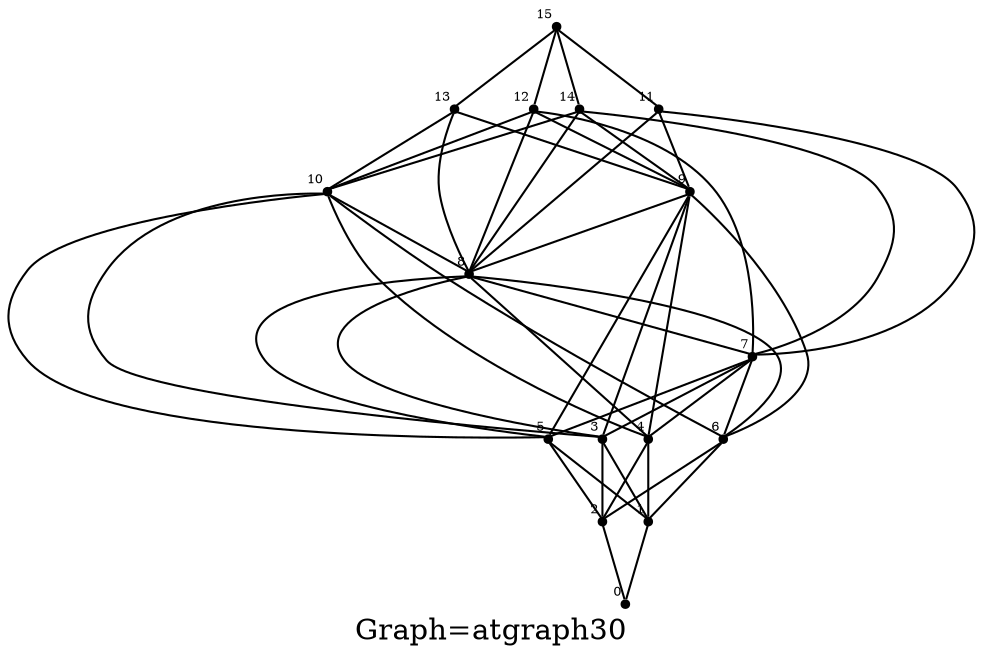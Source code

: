 /* Created by igraph 0.8.0-pre+0200568 */
graph {
  graph [
    label="Graph=atgraph30"
    labelloc=bottom
  ];
  0 [
    pos="0.000000,2.000000!"
    shape=point
    fontsize=6
    xlabel=0
  ];
  1 [
    pos="-0.100000,3.000000!"
    shape=point
    fontsize=6
    xlabel=1
  ];
  2 [
    pos="1.000000,2.000000!"
    shape=point
    fontsize=6
    xlabel=2
  ];
  3 [
    pos="0.900000,3.000000!"
    shape=point
    fontsize=6
    xlabel=3
  ];
  4 [
    pos="2.000000,2.000000!"
    shape=point
    fontsize=6
    xlabel=4
  ];
  5 [
    pos="1.900000,3.000000!"
    shape=point
    fontsize=6
    xlabel=5
  ];
  6 [
    pos="3.000000,2.000000!"
    shape=point
    fontsize=6
    xlabel=6
  ];
  7 [
    pos="2.900000,3.000000!"
    shape=point
    fontsize=6
    xlabel=7
  ];
  8 [
    pos="4.000000,2.000000!"
    shape=point
    fontsize=6
    xlabel=8
  ];
  9 [
    pos="3.900000,3.000000!"
    shape=point
    fontsize=6
    xlabel=9
  ];
  10 [
    pos="5.000000,0.000000!"
    shape=point
    fontsize=6
    xlabel=10
  ];
  11 [
    pos="4.900000,1.000000!"
    shape=point
    fontsize=6
    xlabel=11
  ];
  12 [
    pos="5.000000,2.000000!"
    shape=point
    fontsize=6
    xlabel=12
  ];
  13 [
    pos="4.900000,3.000000!"
    shape=point
    fontsize=6
    xlabel=13
  ];
  14 [
    pos="5.000000,4.000000!"
    shape=point
    fontsize=6
    xlabel=14
  ];
  15 [
    pos="4.900000,5.000000!"
    shape=point
    fontsize=6
    xlabel=15
  ];

  1 -- 0;
  2 -- 0;
  3 -- 1;
  4 -- 1;
  5 -- 1;
  6 -- 1;
  3 -- 2;
  4 -- 2;
  5 -- 2;
  6 -- 2;
  7 -- 3;
  8 -- 3;
  9 -- 3;
  10 -- 3;
  7 -- 4;
  8 -- 4;
  9 -- 4;
  10 -- 4;
  7 -- 5;
  8 -- 5;
  9 -- 5;
  10 -- 5;
  7 -- 6;
  8 -- 6;
  9 -- 6;
  10 -- 6;
  8 -- 7;
  11 -- 7;
  12 -- 7;
  14 -- 7;
  9 -- 8;
  10 -- 8;
  11 -- 8;
  12 -- 8;
  13 -- 8;
  14 -- 8;
  11 -- 9;
  12 -- 9;
  13 -- 9;
  14 -- 9;
  12 -- 10;
  13 -- 10;
  14 -- 10;
  15 -- 11;
  15 -- 12;
  15 -- 13;
  15 -- 14;
}
